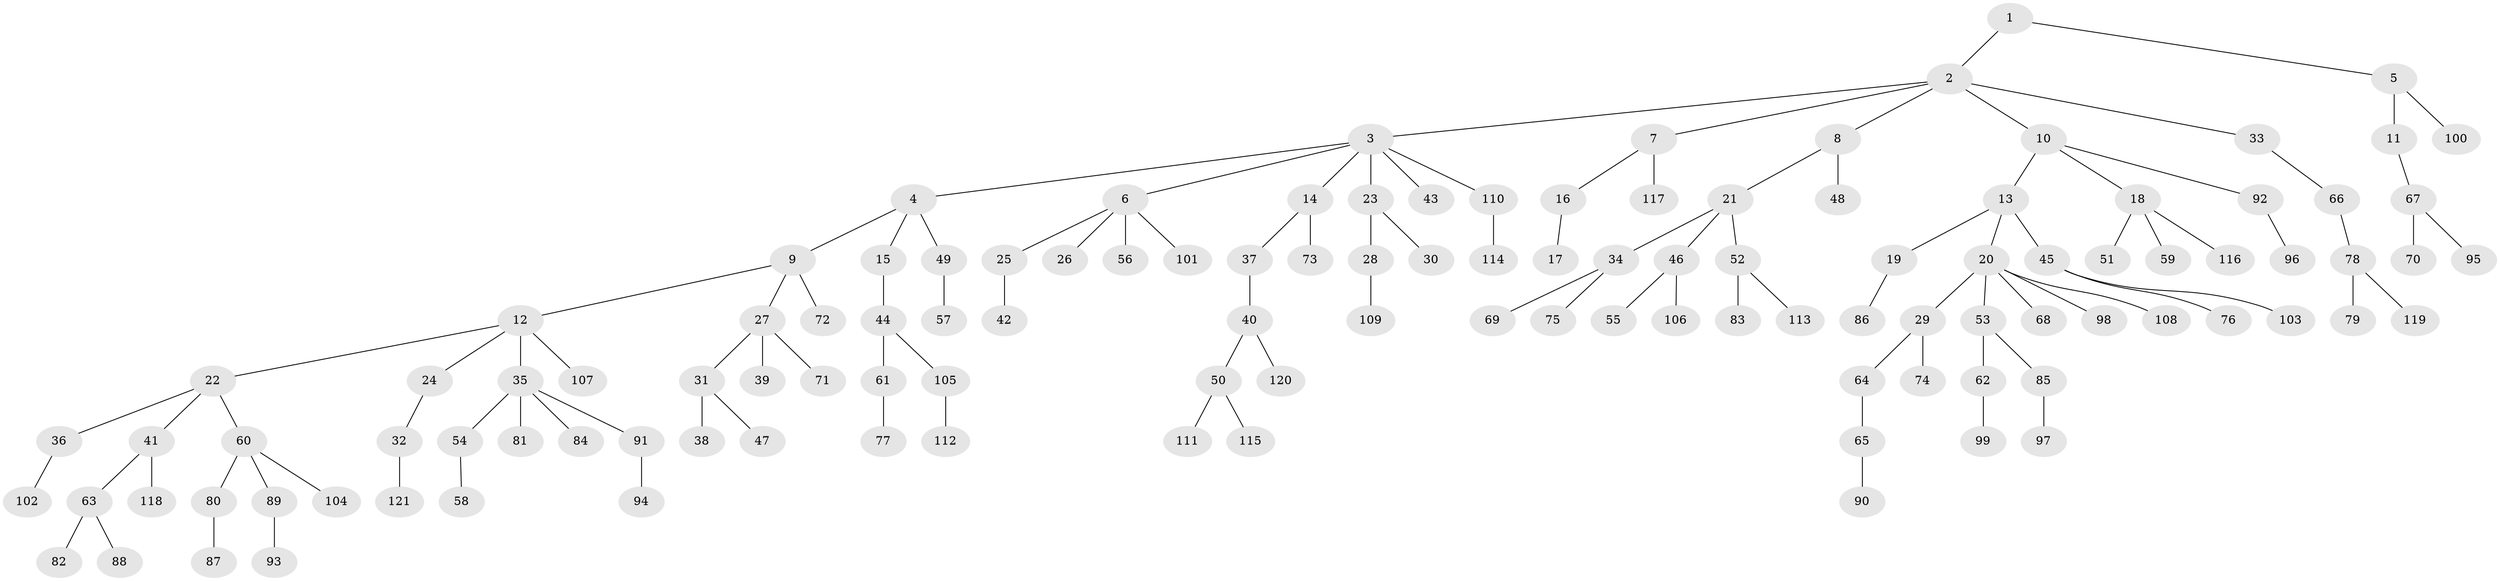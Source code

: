 // coarse degree distribution, {6: 0.02040816326530612, 5: 0.04081632653061224, 3: 0.1836734693877551, 2: 0.2653061224489796, 1: 0.46938775510204084, 4: 0.02040816326530612}
// Generated by graph-tools (version 1.1) at 2025/51/03/04/25 22:51:29]
// undirected, 121 vertices, 120 edges
graph export_dot {
  node [color=gray90,style=filled];
  1;
  2;
  3;
  4;
  5;
  6;
  7;
  8;
  9;
  10;
  11;
  12;
  13;
  14;
  15;
  16;
  17;
  18;
  19;
  20;
  21;
  22;
  23;
  24;
  25;
  26;
  27;
  28;
  29;
  30;
  31;
  32;
  33;
  34;
  35;
  36;
  37;
  38;
  39;
  40;
  41;
  42;
  43;
  44;
  45;
  46;
  47;
  48;
  49;
  50;
  51;
  52;
  53;
  54;
  55;
  56;
  57;
  58;
  59;
  60;
  61;
  62;
  63;
  64;
  65;
  66;
  67;
  68;
  69;
  70;
  71;
  72;
  73;
  74;
  75;
  76;
  77;
  78;
  79;
  80;
  81;
  82;
  83;
  84;
  85;
  86;
  87;
  88;
  89;
  90;
  91;
  92;
  93;
  94;
  95;
  96;
  97;
  98;
  99;
  100;
  101;
  102;
  103;
  104;
  105;
  106;
  107;
  108;
  109;
  110;
  111;
  112;
  113;
  114;
  115;
  116;
  117;
  118;
  119;
  120;
  121;
  1 -- 2;
  1 -- 5;
  2 -- 3;
  2 -- 7;
  2 -- 8;
  2 -- 10;
  2 -- 33;
  3 -- 4;
  3 -- 6;
  3 -- 14;
  3 -- 23;
  3 -- 43;
  3 -- 110;
  4 -- 9;
  4 -- 15;
  4 -- 49;
  5 -- 11;
  5 -- 100;
  6 -- 25;
  6 -- 26;
  6 -- 56;
  6 -- 101;
  7 -- 16;
  7 -- 117;
  8 -- 21;
  8 -- 48;
  9 -- 12;
  9 -- 27;
  9 -- 72;
  10 -- 13;
  10 -- 18;
  10 -- 92;
  11 -- 67;
  12 -- 22;
  12 -- 24;
  12 -- 35;
  12 -- 107;
  13 -- 19;
  13 -- 20;
  13 -- 45;
  14 -- 37;
  14 -- 73;
  15 -- 44;
  16 -- 17;
  18 -- 51;
  18 -- 59;
  18 -- 116;
  19 -- 86;
  20 -- 29;
  20 -- 53;
  20 -- 68;
  20 -- 98;
  20 -- 108;
  21 -- 34;
  21 -- 46;
  21 -- 52;
  22 -- 36;
  22 -- 41;
  22 -- 60;
  23 -- 28;
  23 -- 30;
  24 -- 32;
  25 -- 42;
  27 -- 31;
  27 -- 39;
  27 -- 71;
  28 -- 109;
  29 -- 64;
  29 -- 74;
  31 -- 38;
  31 -- 47;
  32 -- 121;
  33 -- 66;
  34 -- 69;
  34 -- 75;
  35 -- 54;
  35 -- 81;
  35 -- 84;
  35 -- 91;
  36 -- 102;
  37 -- 40;
  40 -- 50;
  40 -- 120;
  41 -- 63;
  41 -- 118;
  44 -- 61;
  44 -- 105;
  45 -- 76;
  45 -- 103;
  46 -- 55;
  46 -- 106;
  49 -- 57;
  50 -- 111;
  50 -- 115;
  52 -- 83;
  52 -- 113;
  53 -- 62;
  53 -- 85;
  54 -- 58;
  60 -- 80;
  60 -- 89;
  60 -- 104;
  61 -- 77;
  62 -- 99;
  63 -- 82;
  63 -- 88;
  64 -- 65;
  65 -- 90;
  66 -- 78;
  67 -- 70;
  67 -- 95;
  78 -- 79;
  78 -- 119;
  80 -- 87;
  85 -- 97;
  89 -- 93;
  91 -- 94;
  92 -- 96;
  105 -- 112;
  110 -- 114;
}
